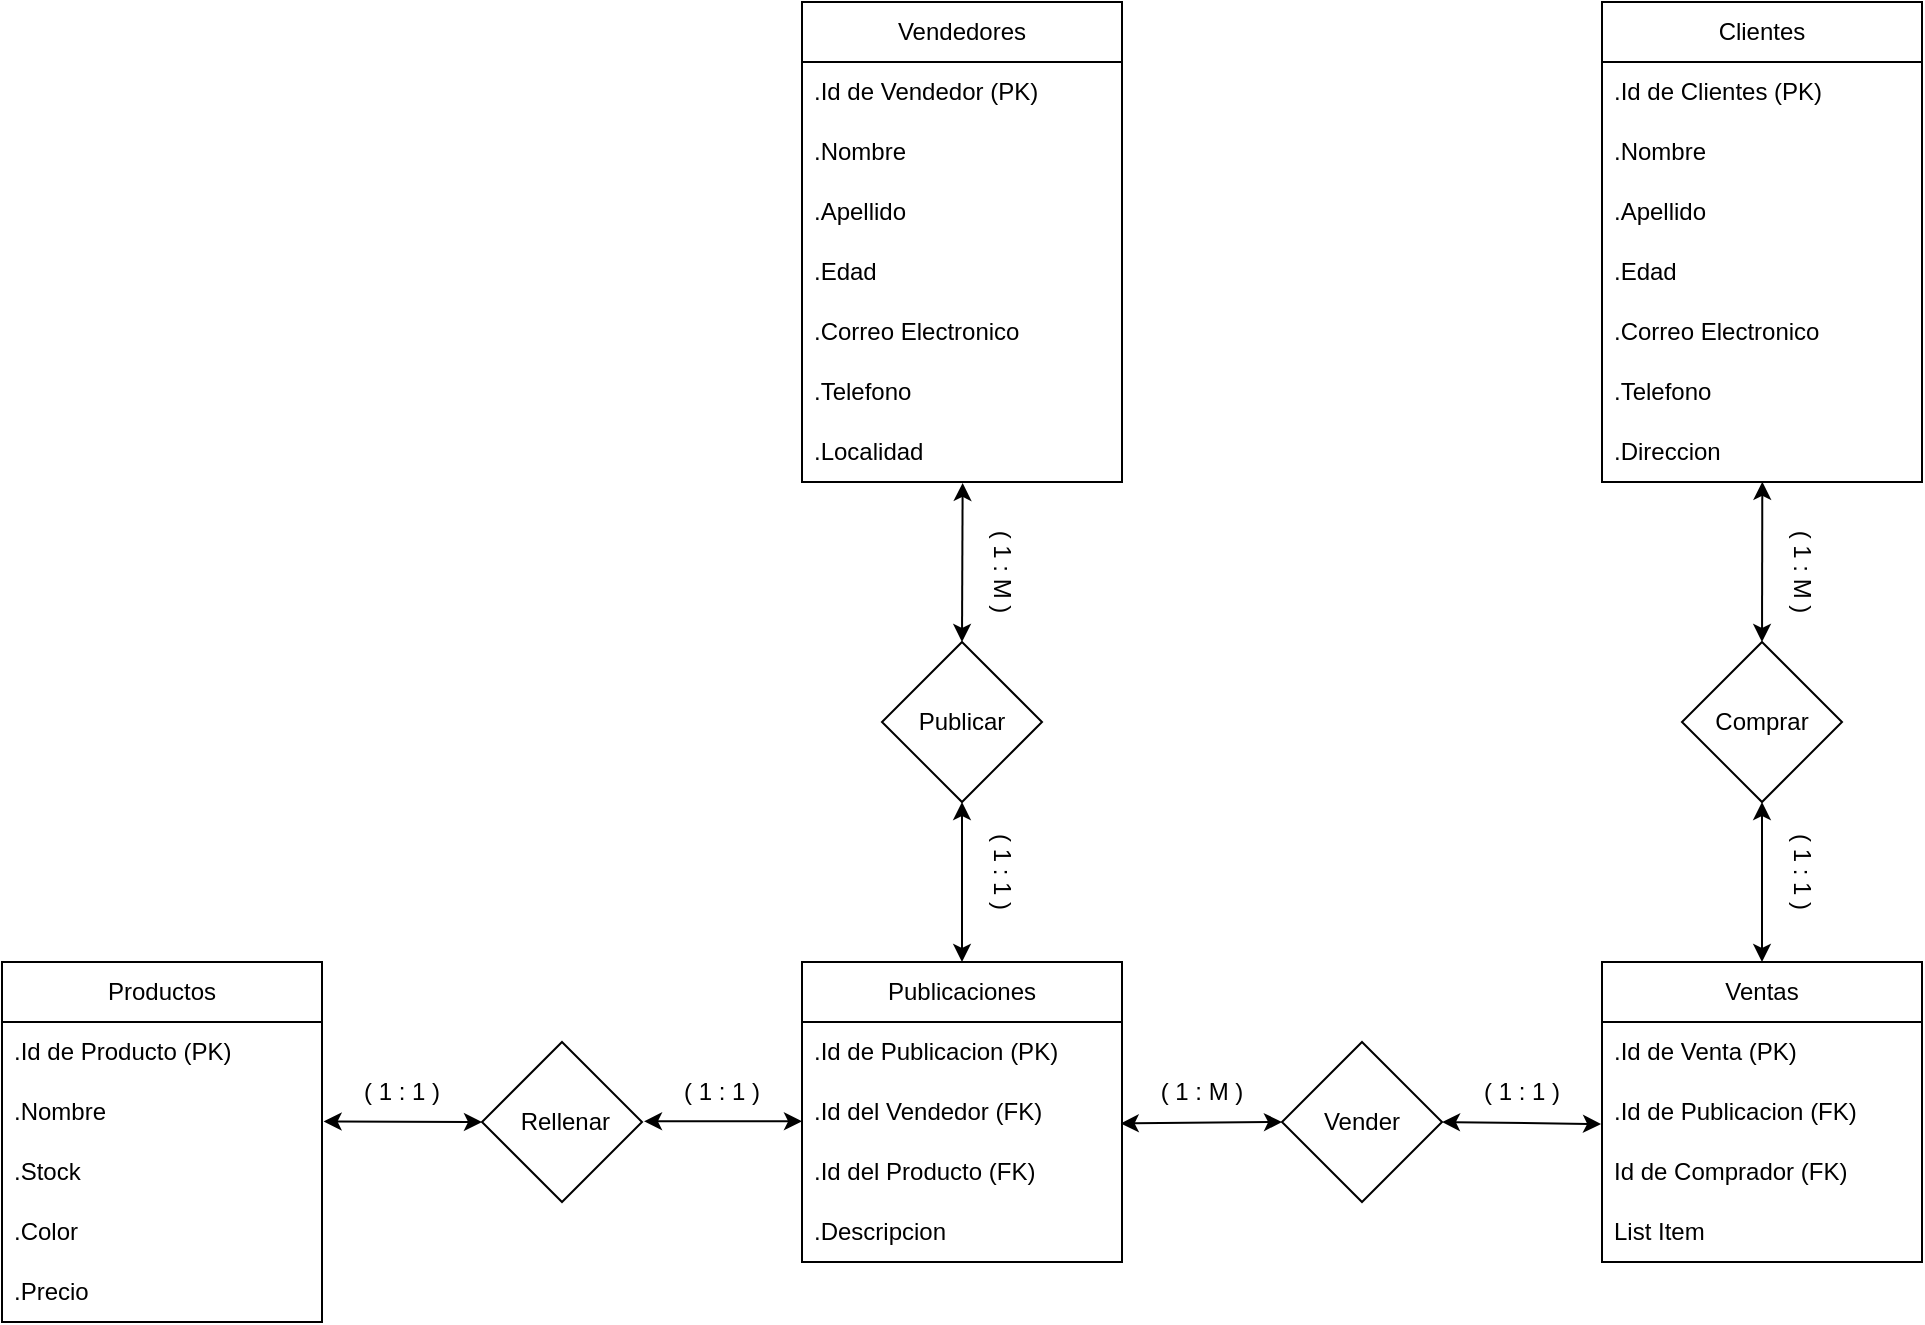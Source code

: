 <mxfile version="24.3.1" type="device">
  <diagram name="Page-1" id="KPYW-OyQv8cY2algvdTE">
    <mxGraphModel dx="1591" dy="857" grid="1" gridSize="10" guides="1" tooltips="1" connect="1" arrows="1" fold="1" page="1" pageScale="1" pageWidth="4681" pageHeight="3300" math="0" shadow="0">
      <root>
        <mxCell id="0" />
        <mxCell id="1" parent="0" />
        <mxCell id="wiblz_3YF7afEmMh0GSC-5" value="Vendedores" style="swimlane;fontStyle=0;childLayout=stackLayout;horizontal=1;startSize=30;horizontalStack=0;resizeParent=1;resizeParentMax=0;resizeLast=0;collapsible=1;marginBottom=0;whiteSpace=wrap;html=1;" parent="1" vertex="1">
          <mxGeometry x="1760" y="1240" width="160" height="240" as="geometry" />
        </mxCell>
        <mxCell id="wiblz_3YF7afEmMh0GSC-11" value=".Id de Vendedor (PK)" style="text;strokeColor=none;fillColor=none;align=left;verticalAlign=middle;spacingLeft=4;spacingRight=4;overflow=hidden;points=[[0,0.5],[1,0.5]];portConstraint=eastwest;rotatable=0;whiteSpace=wrap;html=1;" parent="wiblz_3YF7afEmMh0GSC-5" vertex="1">
          <mxGeometry y="30" width="160" height="30" as="geometry" />
        </mxCell>
        <mxCell id="wiblz_3YF7afEmMh0GSC-10" value=".Nombre&amp;nbsp;" style="text;strokeColor=none;fillColor=none;align=left;verticalAlign=middle;spacingLeft=4;spacingRight=4;overflow=hidden;points=[[0,0.5],[1,0.5]];portConstraint=eastwest;rotatable=0;whiteSpace=wrap;html=1;" parent="wiblz_3YF7afEmMh0GSC-5" vertex="1">
          <mxGeometry y="60" width="160" height="30" as="geometry" />
        </mxCell>
        <mxCell id="wiblz_3YF7afEmMh0GSC-12" value=".Apellido&amp;nbsp;" style="text;strokeColor=none;fillColor=none;align=left;verticalAlign=middle;spacingLeft=4;spacingRight=4;overflow=hidden;points=[[0,0.5],[1,0.5]];portConstraint=eastwest;rotatable=0;whiteSpace=wrap;html=1;" parent="wiblz_3YF7afEmMh0GSC-5" vertex="1">
          <mxGeometry y="90" width="160" height="30" as="geometry" />
        </mxCell>
        <mxCell id="wiblz_3YF7afEmMh0GSC-13" value=".Edad&amp;nbsp;" style="text;strokeColor=none;fillColor=none;align=left;verticalAlign=middle;spacingLeft=4;spacingRight=4;overflow=hidden;points=[[0,0.5],[1,0.5]];portConstraint=eastwest;rotatable=0;whiteSpace=wrap;html=1;" parent="wiblz_3YF7afEmMh0GSC-5" vertex="1">
          <mxGeometry y="120" width="160" height="30" as="geometry" />
        </mxCell>
        <mxCell id="wiblz_3YF7afEmMh0GSC-14" value=".Correo Electronico" style="text;strokeColor=none;fillColor=none;align=left;verticalAlign=middle;spacingLeft=4;spacingRight=4;overflow=hidden;points=[[0,0.5],[1,0.5]];portConstraint=eastwest;rotatable=0;whiteSpace=wrap;html=1;" parent="wiblz_3YF7afEmMh0GSC-5" vertex="1">
          <mxGeometry y="150" width="160" height="30" as="geometry" />
        </mxCell>
        <mxCell id="wiblz_3YF7afEmMh0GSC-15" value=".Telefono" style="text;strokeColor=none;fillColor=none;align=left;verticalAlign=middle;spacingLeft=4;spacingRight=4;overflow=hidden;points=[[0,0.5],[1,0.5]];portConstraint=eastwest;rotatable=0;whiteSpace=wrap;html=1;" parent="wiblz_3YF7afEmMh0GSC-5" vertex="1">
          <mxGeometry y="180" width="160" height="30" as="geometry" />
        </mxCell>
        <mxCell id="wiblz_3YF7afEmMh0GSC-16" value=".Localidad" style="text;strokeColor=none;fillColor=none;align=left;verticalAlign=middle;spacingLeft=4;spacingRight=4;overflow=hidden;points=[[0,0.5],[1,0.5]];portConstraint=eastwest;rotatable=0;whiteSpace=wrap;html=1;" parent="wiblz_3YF7afEmMh0GSC-5" vertex="1">
          <mxGeometry y="210" width="160" height="30" as="geometry" />
        </mxCell>
        <mxCell id="wiblz_3YF7afEmMh0GSC-17" value="Clientes" style="swimlane;fontStyle=0;childLayout=stackLayout;horizontal=1;startSize=30;horizontalStack=0;resizeParent=1;resizeParentMax=0;resizeLast=0;collapsible=1;marginBottom=0;whiteSpace=wrap;html=1;" parent="1" vertex="1">
          <mxGeometry x="2160" y="1240" width="160" height="240" as="geometry" />
        </mxCell>
        <mxCell id="wiblz_3YF7afEmMh0GSC-18" value=".Id de Clientes (PK)" style="text;strokeColor=none;fillColor=none;align=left;verticalAlign=middle;spacingLeft=4;spacingRight=4;overflow=hidden;points=[[0,0.5],[1,0.5]];portConstraint=eastwest;rotatable=0;whiteSpace=wrap;html=1;" parent="wiblz_3YF7afEmMh0GSC-17" vertex="1">
          <mxGeometry y="30" width="160" height="30" as="geometry" />
        </mxCell>
        <mxCell id="wiblz_3YF7afEmMh0GSC-19" value=".Nombre&amp;nbsp;" style="text;strokeColor=none;fillColor=none;align=left;verticalAlign=middle;spacingLeft=4;spacingRight=4;overflow=hidden;points=[[0,0.5],[1,0.5]];portConstraint=eastwest;rotatable=0;whiteSpace=wrap;html=1;" parent="wiblz_3YF7afEmMh0GSC-17" vertex="1">
          <mxGeometry y="60" width="160" height="30" as="geometry" />
        </mxCell>
        <mxCell id="wiblz_3YF7afEmMh0GSC-20" value=".Apellido&amp;nbsp;" style="text;strokeColor=none;fillColor=none;align=left;verticalAlign=middle;spacingLeft=4;spacingRight=4;overflow=hidden;points=[[0,0.5],[1,0.5]];portConstraint=eastwest;rotatable=0;whiteSpace=wrap;html=1;" parent="wiblz_3YF7afEmMh0GSC-17" vertex="1">
          <mxGeometry y="90" width="160" height="30" as="geometry" />
        </mxCell>
        <mxCell id="wiblz_3YF7afEmMh0GSC-21" value=".Edad&amp;nbsp;" style="text;strokeColor=none;fillColor=none;align=left;verticalAlign=middle;spacingLeft=4;spacingRight=4;overflow=hidden;points=[[0,0.5],[1,0.5]];portConstraint=eastwest;rotatable=0;whiteSpace=wrap;html=1;" parent="wiblz_3YF7afEmMh0GSC-17" vertex="1">
          <mxGeometry y="120" width="160" height="30" as="geometry" />
        </mxCell>
        <mxCell id="wiblz_3YF7afEmMh0GSC-22" value=".Correo Electronico" style="text;strokeColor=none;fillColor=none;align=left;verticalAlign=middle;spacingLeft=4;spacingRight=4;overflow=hidden;points=[[0,0.5],[1,0.5]];portConstraint=eastwest;rotatable=0;whiteSpace=wrap;html=1;" parent="wiblz_3YF7afEmMh0GSC-17" vertex="1">
          <mxGeometry y="150" width="160" height="30" as="geometry" />
        </mxCell>
        <mxCell id="wiblz_3YF7afEmMh0GSC-23" value=".Telefono" style="text;strokeColor=none;fillColor=none;align=left;verticalAlign=middle;spacingLeft=4;spacingRight=4;overflow=hidden;points=[[0,0.5],[1,0.5]];portConstraint=eastwest;rotatable=0;whiteSpace=wrap;html=1;" parent="wiblz_3YF7afEmMh0GSC-17" vertex="1">
          <mxGeometry y="180" width="160" height="30" as="geometry" />
        </mxCell>
        <mxCell id="wiblz_3YF7afEmMh0GSC-24" value=".Direccion" style="text;strokeColor=none;fillColor=none;align=left;verticalAlign=middle;spacingLeft=4;spacingRight=4;overflow=hidden;points=[[0,0.5],[1,0.5]];portConstraint=eastwest;rotatable=0;whiteSpace=wrap;html=1;" parent="wiblz_3YF7afEmMh0GSC-17" vertex="1">
          <mxGeometry y="210" width="160" height="30" as="geometry" />
        </mxCell>
        <mxCell id="wiblz_3YF7afEmMh0GSC-25" value="Productos" style="swimlane;fontStyle=0;childLayout=stackLayout;horizontal=1;startSize=30;horizontalStack=0;resizeParent=1;resizeParentMax=0;resizeLast=0;collapsible=1;marginBottom=0;whiteSpace=wrap;html=1;" parent="1" vertex="1">
          <mxGeometry x="1360" y="1720" width="160" height="180" as="geometry">
            <mxRectangle x="1360" y="1720" width="90" height="30" as="alternateBounds" />
          </mxGeometry>
        </mxCell>
        <mxCell id="wiblz_3YF7afEmMh0GSC-26" value=".Id de Producto&amp;nbsp;(PK)" style="text;strokeColor=none;fillColor=none;align=left;verticalAlign=middle;spacingLeft=4;spacingRight=4;overflow=hidden;points=[[0,0.5],[1,0.5]];portConstraint=eastwest;rotatable=0;whiteSpace=wrap;html=1;" parent="wiblz_3YF7afEmMh0GSC-25" vertex="1">
          <mxGeometry y="30" width="160" height="30" as="geometry" />
        </mxCell>
        <mxCell id="wiblz_3YF7afEmMh0GSC-27" value=".Nombre&amp;nbsp;" style="text;strokeColor=none;fillColor=none;align=left;verticalAlign=middle;spacingLeft=4;spacingRight=4;overflow=hidden;points=[[0,0.5],[1,0.5]];portConstraint=eastwest;rotatable=0;whiteSpace=wrap;html=1;" parent="wiblz_3YF7afEmMh0GSC-25" vertex="1">
          <mxGeometry y="60" width="160" height="30" as="geometry" />
        </mxCell>
        <mxCell id="wiblz_3YF7afEmMh0GSC-28" value=".Stock&amp;nbsp;" style="text;strokeColor=none;fillColor=none;align=left;verticalAlign=middle;spacingLeft=4;spacingRight=4;overflow=hidden;points=[[0,0.5],[1,0.5]];portConstraint=eastwest;rotatable=0;whiteSpace=wrap;html=1;" parent="wiblz_3YF7afEmMh0GSC-25" vertex="1">
          <mxGeometry y="90" width="160" height="30" as="geometry" />
        </mxCell>
        <mxCell id="wiblz_3YF7afEmMh0GSC-29" value=".Color&amp;nbsp;" style="text;strokeColor=none;fillColor=none;align=left;verticalAlign=middle;spacingLeft=4;spacingRight=4;overflow=hidden;points=[[0,0.5],[1,0.5]];portConstraint=eastwest;rotatable=0;whiteSpace=wrap;html=1;" parent="wiblz_3YF7afEmMh0GSC-25" vertex="1">
          <mxGeometry y="120" width="160" height="30" as="geometry" />
        </mxCell>
        <mxCell id="wiblz_3YF7afEmMh0GSC-30" value=".Precio" style="text;strokeColor=none;fillColor=none;align=left;verticalAlign=middle;spacingLeft=4;spacingRight=4;overflow=hidden;points=[[0,0.5],[1,0.5]];portConstraint=eastwest;rotatable=0;whiteSpace=wrap;html=1;" parent="wiblz_3YF7afEmMh0GSC-25" vertex="1">
          <mxGeometry y="150" width="160" height="30" as="geometry" />
        </mxCell>
        <mxCell id="wiblz_3YF7afEmMh0GSC-33" value="Publicaciones" style="swimlane;fontStyle=0;childLayout=stackLayout;horizontal=1;startSize=30;horizontalStack=0;resizeParent=1;resizeParentMax=0;resizeLast=0;collapsible=1;marginBottom=0;whiteSpace=wrap;html=1;" parent="1" vertex="1">
          <mxGeometry x="1760" y="1720" width="160" height="150" as="geometry" />
        </mxCell>
        <mxCell id="wiblz_3YF7afEmMh0GSC-34" value=".Id de Publicacion (PK)" style="text;strokeColor=none;fillColor=none;align=left;verticalAlign=middle;spacingLeft=4;spacingRight=4;overflow=hidden;points=[[0,0.5],[1,0.5]];portConstraint=eastwest;rotatable=0;whiteSpace=wrap;html=1;" parent="wiblz_3YF7afEmMh0GSC-33" vertex="1">
          <mxGeometry y="30" width="160" height="30" as="geometry" />
        </mxCell>
        <mxCell id="wiblz_3YF7afEmMh0GSC-35" value=".Id del Vendedor (FK)" style="text;strokeColor=none;fillColor=none;align=left;verticalAlign=middle;spacingLeft=4;spacingRight=4;overflow=hidden;points=[[0,0.5],[1,0.5]];portConstraint=eastwest;rotatable=0;whiteSpace=wrap;html=1;" parent="wiblz_3YF7afEmMh0GSC-33" vertex="1">
          <mxGeometry y="60" width="160" height="30" as="geometry" />
        </mxCell>
        <mxCell id="wiblz_3YF7afEmMh0GSC-36" value=".Id del Producto (FK)" style="text;strokeColor=none;fillColor=none;align=left;verticalAlign=middle;spacingLeft=4;spacingRight=4;overflow=hidden;points=[[0,0.5],[1,0.5]];portConstraint=eastwest;rotatable=0;whiteSpace=wrap;html=1;" parent="wiblz_3YF7afEmMh0GSC-33" vertex="1">
          <mxGeometry y="90" width="160" height="30" as="geometry" />
        </mxCell>
        <mxCell id="wiblz_3YF7afEmMh0GSC-37" value=".Descripcion" style="text;strokeColor=none;fillColor=none;align=left;verticalAlign=middle;spacingLeft=4;spacingRight=4;overflow=hidden;points=[[0,0.5],[1,0.5]];portConstraint=eastwest;rotatable=0;whiteSpace=wrap;html=1;" parent="wiblz_3YF7afEmMh0GSC-33" vertex="1">
          <mxGeometry y="120" width="160" height="30" as="geometry" />
        </mxCell>
        <mxCell id="wiblz_3YF7afEmMh0GSC-41" value="Ventas" style="swimlane;fontStyle=0;childLayout=stackLayout;horizontal=1;startSize=30;horizontalStack=0;resizeParent=1;resizeParentMax=0;resizeLast=0;collapsible=1;marginBottom=0;whiteSpace=wrap;html=1;" parent="1" vertex="1">
          <mxGeometry x="2160" y="1720" width="160" height="150" as="geometry" />
        </mxCell>
        <mxCell id="wiblz_3YF7afEmMh0GSC-43" value=".Id de Venta (PK)" style="text;strokeColor=none;fillColor=none;align=left;verticalAlign=middle;spacingLeft=4;spacingRight=4;overflow=hidden;points=[[0,0.5],[1,0.5]];portConstraint=eastwest;rotatable=0;whiteSpace=wrap;html=1;" parent="wiblz_3YF7afEmMh0GSC-41" vertex="1">
          <mxGeometry y="30" width="160" height="30" as="geometry" />
        </mxCell>
        <mxCell id="wiblz_3YF7afEmMh0GSC-42" value=".Id de Publicacion (FK)" style="text;strokeColor=none;fillColor=none;align=left;verticalAlign=middle;spacingLeft=4;spacingRight=4;overflow=hidden;points=[[0,0.5],[1,0.5]];portConstraint=eastwest;rotatable=0;whiteSpace=wrap;html=1;" parent="wiblz_3YF7afEmMh0GSC-41" vertex="1">
          <mxGeometry y="60" width="160" height="30" as="geometry" />
        </mxCell>
        <mxCell id="KXc98UP6EQGwHgfK6Taz-1" value="Id de Comprador (FK)" style="text;strokeColor=none;fillColor=none;align=left;verticalAlign=middle;spacingLeft=4;spacingRight=4;overflow=hidden;points=[[0,0.5],[1,0.5]];portConstraint=eastwest;rotatable=0;whiteSpace=wrap;html=1;" vertex="1" parent="wiblz_3YF7afEmMh0GSC-41">
          <mxGeometry y="90" width="160" height="30" as="geometry" />
        </mxCell>
        <mxCell id="KXc98UP6EQGwHgfK6Taz-2" value="List Item" style="text;strokeColor=none;fillColor=none;align=left;verticalAlign=middle;spacingLeft=4;spacingRight=4;overflow=hidden;points=[[0,0.5],[1,0.5]];portConstraint=eastwest;rotatable=0;whiteSpace=wrap;html=1;" vertex="1" parent="wiblz_3YF7afEmMh0GSC-41">
          <mxGeometry y="120" width="160" height="30" as="geometry" />
        </mxCell>
        <mxCell id="wiblz_3YF7afEmMh0GSC-47" value="" style="rhombus;whiteSpace=wrap;html=1;" parent="1" vertex="1">
          <mxGeometry x="1800" y="1560" width="80" height="80" as="geometry" />
        </mxCell>
        <mxCell id="wiblz_3YF7afEmMh0GSC-48" value="" style="rhombus;whiteSpace=wrap;html=1;" parent="1" vertex="1">
          <mxGeometry x="2200" y="1560" width="80" height="80" as="geometry" />
        </mxCell>
        <mxCell id="wiblz_3YF7afEmMh0GSC-49" value="Publicar" style="text;html=1;align=center;verticalAlign=middle;whiteSpace=wrap;rounded=0;" parent="1" vertex="1">
          <mxGeometry x="1810" y="1585" width="60" height="30" as="geometry" />
        </mxCell>
        <mxCell id="wiblz_3YF7afEmMh0GSC-50" value="Comprar" style="text;html=1;align=center;verticalAlign=middle;whiteSpace=wrap;rounded=0;" parent="1" vertex="1">
          <mxGeometry x="2210" y="1585" width="60" height="30" as="geometry" />
        </mxCell>
        <mxCell id="wiblz_3YF7afEmMh0GSC-51" value="" style="rhombus;whiteSpace=wrap;html=1;" parent="1" vertex="1">
          <mxGeometry x="2000" y="1760" width="80" height="80" as="geometry" />
        </mxCell>
        <mxCell id="wiblz_3YF7afEmMh0GSC-52" value="Vender" style="text;html=1;align=center;verticalAlign=middle;whiteSpace=wrap;rounded=0;" parent="1" vertex="1">
          <mxGeometry x="2010" y="1785" width="60" height="30" as="geometry" />
        </mxCell>
        <mxCell id="wiblz_3YF7afEmMh0GSC-53" value="" style="endArrow=classic;startArrow=classic;html=1;rounded=0;exitX=0.5;exitY=0;exitDx=0;exitDy=0;entryX=0.5;entryY=1;entryDx=0;entryDy=0;" parent="1" source="wiblz_3YF7afEmMh0GSC-33" target="wiblz_3YF7afEmMh0GSC-47" edge="1">
          <mxGeometry width="50" height="50" relative="1" as="geometry">
            <mxPoint x="1770" y="1660" as="sourcePoint" />
            <mxPoint x="1820" y="1610" as="targetPoint" />
          </mxGeometry>
        </mxCell>
        <mxCell id="wiblz_3YF7afEmMh0GSC-54" value="" style="endArrow=classic;startArrow=classic;html=1;rounded=0;exitX=0.5;exitY=0;exitDx=0;exitDy=0;entryX=0.502;entryY=1.015;entryDx=0;entryDy=0;entryPerimeter=0;" parent="1" source="wiblz_3YF7afEmMh0GSC-47" target="wiblz_3YF7afEmMh0GSC-16" edge="1">
          <mxGeometry width="50" height="50" relative="1" as="geometry">
            <mxPoint x="1780" y="1600" as="sourcePoint" />
            <mxPoint x="1830" y="1550" as="targetPoint" />
          </mxGeometry>
        </mxCell>
        <mxCell id="wiblz_3YF7afEmMh0GSC-58" value="" style="endArrow=classic;startArrow=classic;html=1;rounded=0;exitX=0;exitY=0.5;exitDx=0;exitDy=0;entryX=0.996;entryY=0.691;entryDx=0;entryDy=0;entryPerimeter=0;" parent="1" source="wiblz_3YF7afEmMh0GSC-51" target="wiblz_3YF7afEmMh0GSC-35" edge="1">
          <mxGeometry width="50" height="50" relative="1" as="geometry">
            <mxPoint x="1900" y="1730" as="sourcePoint" />
            <mxPoint x="1950" y="1680" as="targetPoint" />
          </mxGeometry>
        </mxCell>
        <mxCell id="wiblz_3YF7afEmMh0GSC-59" value="" style="endArrow=classic;startArrow=classic;html=1;rounded=0;exitX=-0.003;exitY=0.701;exitDx=0;exitDy=0;entryX=1;entryY=0.5;entryDx=0;entryDy=0;exitPerimeter=0;" parent="1" source="wiblz_3YF7afEmMh0GSC-42" target="wiblz_3YF7afEmMh0GSC-51" edge="1">
          <mxGeometry width="50" height="50" relative="1" as="geometry">
            <mxPoint x="2040" y="1800" as="sourcePoint" />
            <mxPoint x="2090" y="1750" as="targetPoint" />
          </mxGeometry>
        </mxCell>
        <mxCell id="wiblz_3YF7afEmMh0GSC-60" value="" style="endArrow=classic;startArrow=classic;html=1;rounded=0;exitX=0.5;exitY=0;exitDx=0;exitDy=0;" parent="1" source="wiblz_3YF7afEmMh0GSC-41" edge="1">
          <mxGeometry width="50" height="50" relative="1" as="geometry">
            <mxPoint x="2190" y="1650" as="sourcePoint" />
            <mxPoint x="2240" y="1640" as="targetPoint" />
          </mxGeometry>
        </mxCell>
        <mxCell id="wiblz_3YF7afEmMh0GSC-61" value="" style="endArrow=classic;startArrow=classic;html=1;rounded=0;exitX=0.5;exitY=0;exitDx=0;exitDy=0;entryX=0.501;entryY=0.996;entryDx=0;entryDy=0;entryPerimeter=0;" parent="1" source="wiblz_3YF7afEmMh0GSC-48" target="wiblz_3YF7afEmMh0GSC-24" edge="1">
          <mxGeometry width="50" height="50" relative="1" as="geometry">
            <mxPoint x="2210" y="1520" as="sourcePoint" />
            <mxPoint x="2260" y="1470" as="targetPoint" />
          </mxGeometry>
        </mxCell>
        <mxCell id="wiblz_3YF7afEmMh0GSC-62" value="" style="rhombus;whiteSpace=wrap;html=1;" parent="1" vertex="1">
          <mxGeometry x="1600" y="1760" width="80" height="80" as="geometry" />
        </mxCell>
        <mxCell id="wiblz_3YF7afEmMh0GSC-63" value="&amp;nbsp;Rellenar" style="text;html=1;align=center;verticalAlign=middle;whiteSpace=wrap;rounded=0;" parent="1" vertex="1">
          <mxGeometry x="1610" y="1785" width="60" height="30" as="geometry" />
        </mxCell>
        <mxCell id="wiblz_3YF7afEmMh0GSC-64" value="" style="endArrow=classic;startArrow=classic;html=1;rounded=0;exitX=1.005;exitY=0.658;exitDx=0;exitDy=0;exitPerimeter=0;entryX=0;entryY=0.5;entryDx=0;entryDy=0;" parent="1" source="wiblz_3YF7afEmMh0GSC-27" target="wiblz_3YF7afEmMh0GSC-62" edge="1">
          <mxGeometry width="50" height="50" relative="1" as="geometry">
            <mxPoint x="1570" y="1760" as="sourcePoint" />
            <mxPoint x="1620" y="1710" as="targetPoint" />
          </mxGeometry>
        </mxCell>
        <mxCell id="wiblz_3YF7afEmMh0GSC-65" value="" style="endArrow=classic;startArrow=classic;html=1;rounded=0;exitX=1.005;exitY=0.658;exitDx=0;exitDy=0;exitPerimeter=0;entryX=0;entryY=0.5;entryDx=0;entryDy=0;" parent="1" edge="1">
          <mxGeometry width="50" height="50" relative="1" as="geometry">
            <mxPoint x="1681" y="1799.67" as="sourcePoint" />
            <mxPoint x="1760" y="1799.67" as="targetPoint" />
          </mxGeometry>
        </mxCell>
        <mxCell id="wiblz_3YF7afEmMh0GSC-66" value="( 1 : M )" style="text;html=1;align=center;verticalAlign=middle;whiteSpace=wrap;rounded=0;rotation=90;" parent="1" vertex="1">
          <mxGeometry x="1830" y="1510" width="60" height="30" as="geometry" />
        </mxCell>
        <mxCell id="wiblz_3YF7afEmMh0GSC-67" value="( 1 : 1 )" style="text;html=1;align=center;verticalAlign=middle;whiteSpace=wrap;rounded=0;rotation=90;" parent="1" vertex="1">
          <mxGeometry x="1830" y="1660" width="60" height="30" as="geometry" />
        </mxCell>
        <mxCell id="wiblz_3YF7afEmMh0GSC-68" value="( 1 : 1 )" style="text;html=1;align=center;verticalAlign=middle;whiteSpace=wrap;rounded=0;rotation=0;" parent="1" vertex="1">
          <mxGeometry x="1530" y="1770" width="60" height="30" as="geometry" />
        </mxCell>
        <mxCell id="wiblz_3YF7afEmMh0GSC-69" value="( 1 : 1 )" style="text;html=1;align=center;verticalAlign=middle;whiteSpace=wrap;rounded=0;rotation=0;" parent="1" vertex="1">
          <mxGeometry x="1690" y="1770" width="60" height="30" as="geometry" />
        </mxCell>
        <mxCell id="wiblz_3YF7afEmMh0GSC-70" value="( 1 : M )" style="text;html=1;align=center;verticalAlign=middle;whiteSpace=wrap;rounded=0;rotation=0;" parent="1" vertex="1">
          <mxGeometry x="1930" y="1770" width="60" height="30" as="geometry" />
        </mxCell>
        <mxCell id="wiblz_3YF7afEmMh0GSC-71" value="( 1 : 1 )" style="text;html=1;align=center;verticalAlign=middle;whiteSpace=wrap;rounded=0;rotation=0;" parent="1" vertex="1">
          <mxGeometry x="2090" y="1770" width="60" height="30" as="geometry" />
        </mxCell>
        <mxCell id="wiblz_3YF7afEmMh0GSC-72" value="( 1 : M )" style="text;html=1;align=center;verticalAlign=middle;whiteSpace=wrap;rounded=0;rotation=90;" parent="1" vertex="1">
          <mxGeometry x="2230" y="1510" width="60" height="30" as="geometry" />
        </mxCell>
        <mxCell id="wiblz_3YF7afEmMh0GSC-73" value="( 1 : 1 )" style="text;html=1;align=center;verticalAlign=middle;whiteSpace=wrap;rounded=0;rotation=90;" parent="1" vertex="1">
          <mxGeometry x="2230" y="1660" width="60" height="30" as="geometry" />
        </mxCell>
      </root>
    </mxGraphModel>
  </diagram>
</mxfile>
